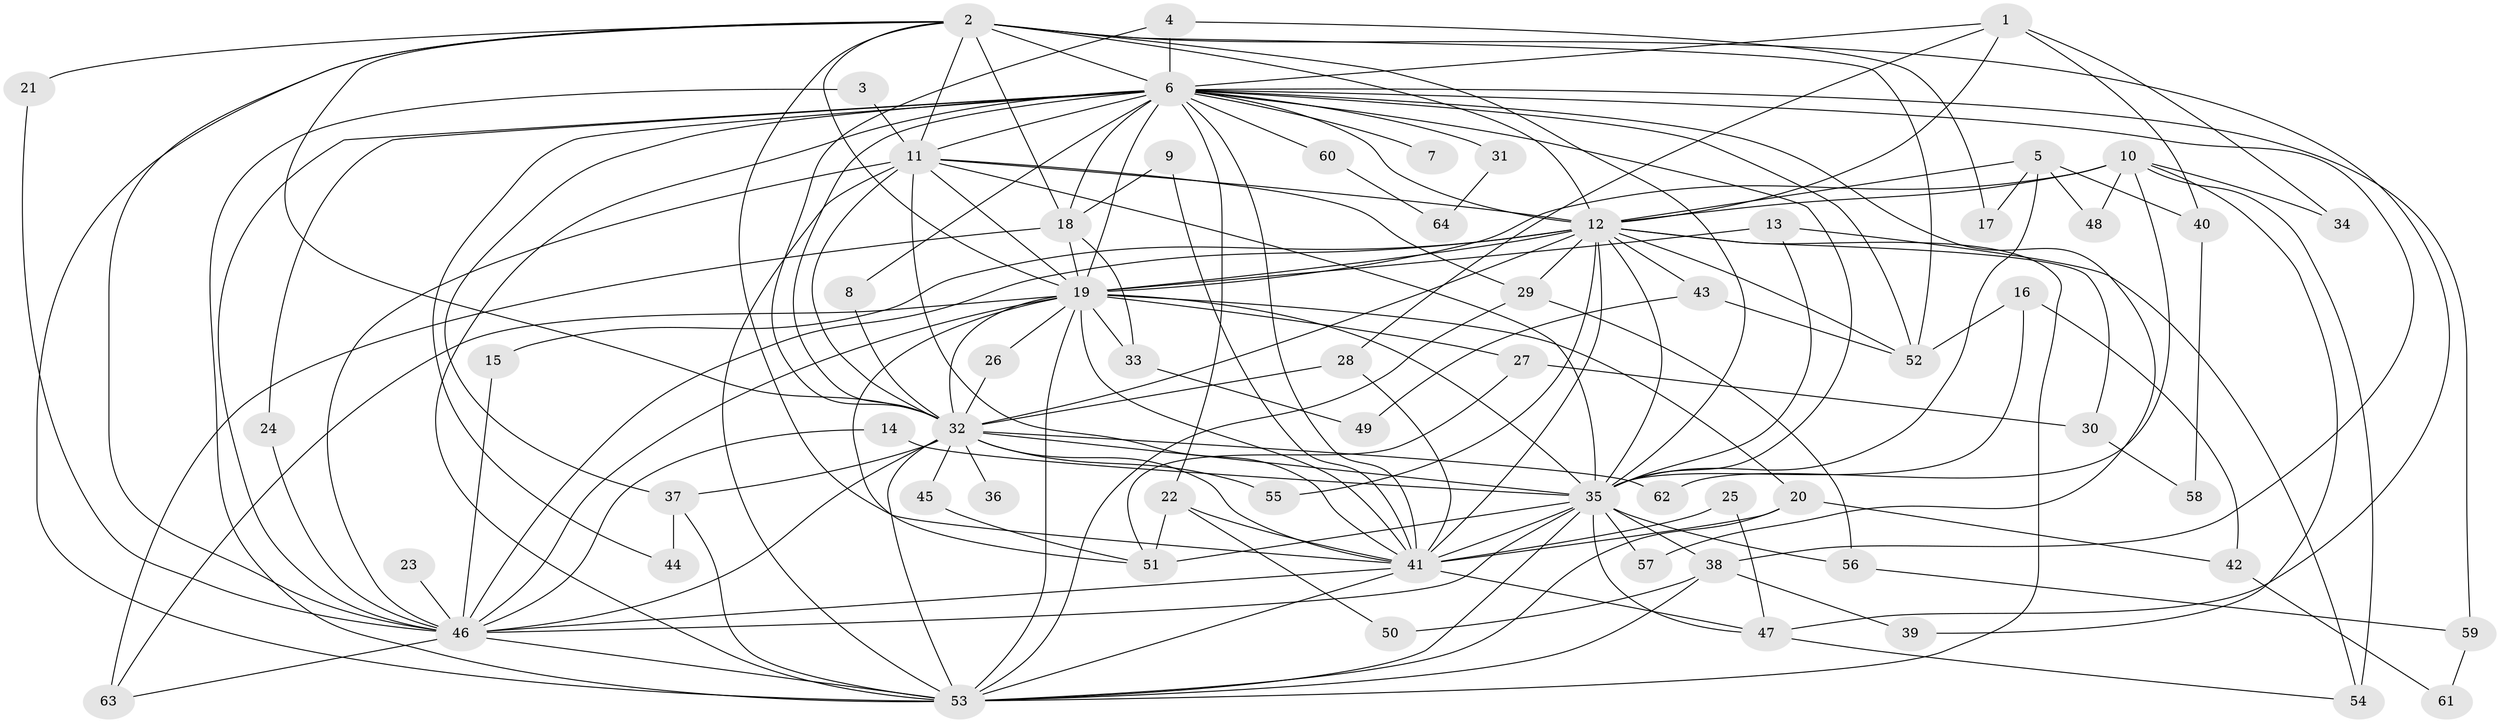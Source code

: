 // original degree distribution, {30: 0.011111111111111112, 18: 0.011111111111111112, 16: 0.022222222222222223, 22: 0.011111111111111112, 14: 0.011111111111111112, 21: 0.011111111111111112, 13: 0.011111111111111112, 24: 0.011111111111111112, 20: 0.011111111111111112, 5: 0.05555555555555555, 2: 0.5444444444444444, 3: 0.2111111111111111, 8: 0.011111111111111112, 6: 0.022222222222222223, 4: 0.044444444444444446}
// Generated by graph-tools (version 1.1) at 2025/36/03/04/25 23:36:24]
// undirected, 64 vertices, 159 edges
graph export_dot {
  node [color=gray90,style=filled];
  1;
  2;
  3;
  4;
  5;
  6;
  7;
  8;
  9;
  10;
  11;
  12;
  13;
  14;
  15;
  16;
  17;
  18;
  19;
  20;
  21;
  22;
  23;
  24;
  25;
  26;
  27;
  28;
  29;
  30;
  31;
  32;
  33;
  34;
  35;
  36;
  37;
  38;
  39;
  40;
  41;
  42;
  43;
  44;
  45;
  46;
  47;
  48;
  49;
  50;
  51;
  52;
  53;
  54;
  55;
  56;
  57;
  58;
  59;
  60;
  61;
  62;
  63;
  64;
  1 -- 6 [weight=1.0];
  1 -- 12 [weight=1.0];
  1 -- 28 [weight=1.0];
  1 -- 34 [weight=1.0];
  1 -- 40 [weight=1.0];
  2 -- 6 [weight=2.0];
  2 -- 11 [weight=1.0];
  2 -- 12 [weight=1.0];
  2 -- 18 [weight=1.0];
  2 -- 19 [weight=1.0];
  2 -- 21 [weight=1.0];
  2 -- 32 [weight=1.0];
  2 -- 35 [weight=1.0];
  2 -- 41 [weight=1.0];
  2 -- 46 [weight=1.0];
  2 -- 47 [weight=1.0];
  2 -- 52 [weight=1.0];
  2 -- 53 [weight=1.0];
  3 -- 11 [weight=1.0];
  3 -- 53 [weight=1.0];
  4 -- 6 [weight=1.0];
  4 -- 17 [weight=1.0];
  4 -- 32 [weight=1.0];
  5 -- 12 [weight=1.0];
  5 -- 17 [weight=1.0];
  5 -- 35 [weight=1.0];
  5 -- 40 [weight=1.0];
  5 -- 48 [weight=1.0];
  6 -- 7 [weight=1.0];
  6 -- 8 [weight=1.0];
  6 -- 11 [weight=1.0];
  6 -- 12 [weight=1.0];
  6 -- 18 [weight=1.0];
  6 -- 19 [weight=2.0];
  6 -- 22 [weight=1.0];
  6 -- 24 [weight=1.0];
  6 -- 31 [weight=1.0];
  6 -- 32 [weight=1.0];
  6 -- 35 [weight=1.0];
  6 -- 37 [weight=1.0];
  6 -- 38 [weight=1.0];
  6 -- 41 [weight=1.0];
  6 -- 44 [weight=1.0];
  6 -- 46 [weight=1.0];
  6 -- 52 [weight=1.0];
  6 -- 53 [weight=1.0];
  6 -- 57 [weight=2.0];
  6 -- 59 [weight=1.0];
  6 -- 60 [weight=1.0];
  8 -- 32 [weight=1.0];
  9 -- 18 [weight=1.0];
  9 -- 41 [weight=1.0];
  10 -- 12 [weight=1.0];
  10 -- 19 [weight=2.0];
  10 -- 34 [weight=1.0];
  10 -- 39 [weight=1.0];
  10 -- 48 [weight=1.0];
  10 -- 54 [weight=1.0];
  10 -- 62 [weight=1.0];
  11 -- 12 [weight=2.0];
  11 -- 19 [weight=1.0];
  11 -- 29 [weight=1.0];
  11 -- 32 [weight=1.0];
  11 -- 35 [weight=1.0];
  11 -- 41 [weight=1.0];
  11 -- 46 [weight=1.0];
  11 -- 53 [weight=2.0];
  12 -- 15 [weight=1.0];
  12 -- 19 [weight=2.0];
  12 -- 29 [weight=1.0];
  12 -- 30 [weight=1.0];
  12 -- 32 [weight=1.0];
  12 -- 35 [weight=2.0];
  12 -- 41 [weight=2.0];
  12 -- 43 [weight=1.0];
  12 -- 46 [weight=2.0];
  12 -- 52 [weight=1.0];
  12 -- 53 [weight=1.0];
  12 -- 55 [weight=2.0];
  13 -- 19 [weight=1.0];
  13 -- 35 [weight=1.0];
  13 -- 54 [weight=1.0];
  14 -- 35 [weight=1.0];
  14 -- 46 [weight=1.0];
  15 -- 46 [weight=1.0];
  16 -- 35 [weight=1.0];
  16 -- 42 [weight=1.0];
  16 -- 52 [weight=1.0];
  18 -- 19 [weight=1.0];
  18 -- 33 [weight=1.0];
  18 -- 63 [weight=1.0];
  19 -- 20 [weight=1.0];
  19 -- 26 [weight=1.0];
  19 -- 27 [weight=1.0];
  19 -- 32 [weight=1.0];
  19 -- 33 [weight=1.0];
  19 -- 35 [weight=1.0];
  19 -- 41 [weight=1.0];
  19 -- 46 [weight=1.0];
  19 -- 51 [weight=1.0];
  19 -- 53 [weight=1.0];
  19 -- 63 [weight=1.0];
  20 -- 41 [weight=1.0];
  20 -- 42 [weight=1.0];
  20 -- 53 [weight=1.0];
  21 -- 46 [weight=1.0];
  22 -- 41 [weight=1.0];
  22 -- 50 [weight=1.0];
  22 -- 51 [weight=1.0];
  23 -- 46 [weight=2.0];
  24 -- 46 [weight=1.0];
  25 -- 41 [weight=1.0];
  25 -- 47 [weight=1.0];
  26 -- 32 [weight=1.0];
  27 -- 30 [weight=1.0];
  27 -- 51 [weight=1.0];
  28 -- 32 [weight=1.0];
  28 -- 41 [weight=1.0];
  29 -- 53 [weight=1.0];
  29 -- 56 [weight=1.0];
  30 -- 58 [weight=1.0];
  31 -- 64 [weight=1.0];
  32 -- 35 [weight=2.0];
  32 -- 36 [weight=1.0];
  32 -- 37 [weight=1.0];
  32 -- 41 [weight=1.0];
  32 -- 45 [weight=1.0];
  32 -- 46 [weight=1.0];
  32 -- 53 [weight=1.0];
  32 -- 55 [weight=1.0];
  32 -- 62 [weight=1.0];
  33 -- 49 [weight=1.0];
  35 -- 38 [weight=1.0];
  35 -- 41 [weight=1.0];
  35 -- 46 [weight=1.0];
  35 -- 47 [weight=1.0];
  35 -- 51 [weight=2.0];
  35 -- 53 [weight=2.0];
  35 -- 56 [weight=1.0];
  35 -- 57 [weight=1.0];
  37 -- 44 [weight=1.0];
  37 -- 53 [weight=1.0];
  38 -- 39 [weight=1.0];
  38 -- 50 [weight=1.0];
  38 -- 53 [weight=1.0];
  40 -- 58 [weight=1.0];
  41 -- 46 [weight=1.0];
  41 -- 47 [weight=1.0];
  41 -- 53 [weight=1.0];
  42 -- 61 [weight=1.0];
  43 -- 49 [weight=1.0];
  43 -- 52 [weight=1.0];
  45 -- 51 [weight=1.0];
  46 -- 53 [weight=1.0];
  46 -- 63 [weight=1.0];
  47 -- 54 [weight=1.0];
  56 -- 59 [weight=1.0];
  59 -- 61 [weight=1.0];
  60 -- 64 [weight=1.0];
}
